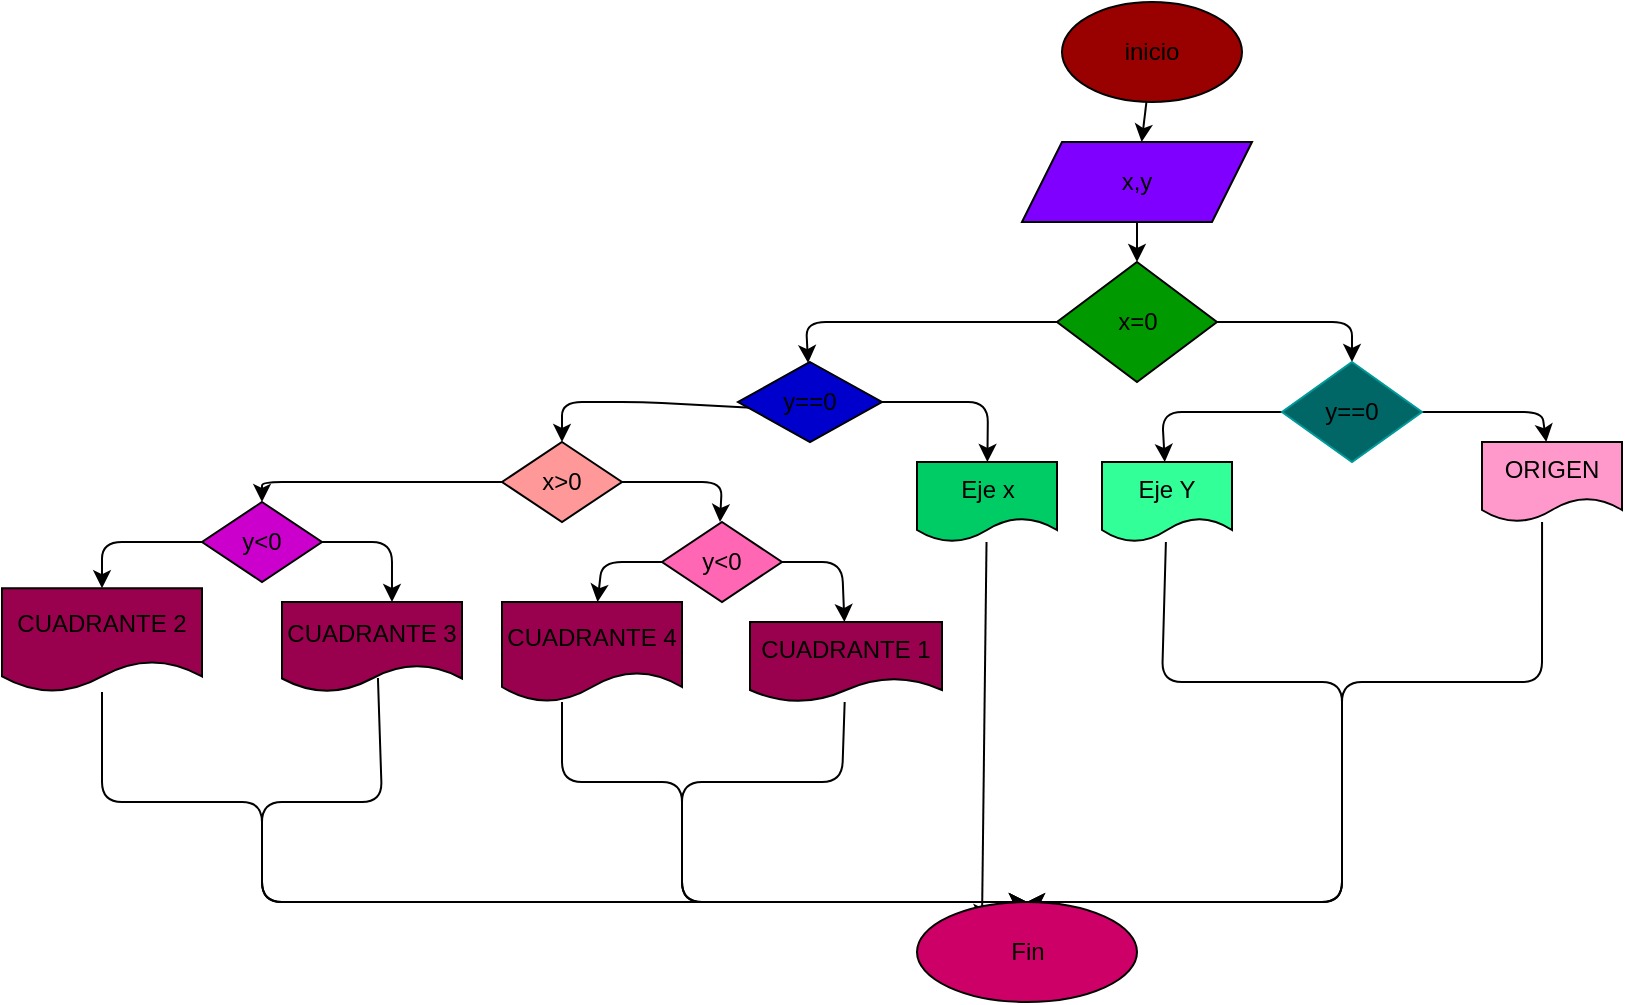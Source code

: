 <mxfile>
    <diagram id="trykK6-aTDojMnHk8WlW" name="Page-1">
        <mxGraphModel dx="1729" dy="1582" grid="1" gridSize="10" guides="1" tooltips="1" connect="1" arrows="1" fold="1" page="1" pageScale="1" pageWidth="827" pageHeight="1169" math="0" shadow="0">
            <root>
                <mxCell id="0"/>
                <mxCell id="1" parent="0"/>
                <mxCell id="4" value="" style="edgeStyle=none;html=1;" edge="1" parent="1" source="2" target="3">
                    <mxGeometry relative="1" as="geometry"/>
                </mxCell>
                <mxCell id="2" value="inicio" style="ellipse;whiteSpace=wrap;html=1;fillColor=#990000;" vertex="1" parent="1">
                    <mxGeometry x="500" y="-20" width="90" height="50" as="geometry"/>
                </mxCell>
                <mxCell id="6" value="" style="edgeStyle=none;html=1;" edge="1" parent="1" source="3" target="5">
                    <mxGeometry relative="1" as="geometry"/>
                </mxCell>
                <mxCell id="3" value="x,y" style="shape=parallelogram;perimeter=parallelogramPerimeter;whiteSpace=wrap;html=1;fixedSize=1;fillColor=#7F00FF;" vertex="1" parent="1">
                    <mxGeometry x="480" y="50" width="115" height="40" as="geometry"/>
                </mxCell>
                <mxCell id="15" value="" style="edgeStyle=none;html=1;" edge="1" parent="1" source="5" target="14">
                    <mxGeometry relative="1" as="geometry">
                        <Array as="points">
                            <mxPoint x="645" y="140"/>
                        </Array>
                    </mxGeometry>
                </mxCell>
                <mxCell id="27" value="" style="edgeStyle=none;html=1;" edge="1" parent="1" source="5" target="26">
                    <mxGeometry relative="1" as="geometry">
                        <Array as="points">
                            <mxPoint x="372" y="140"/>
                        </Array>
                    </mxGeometry>
                </mxCell>
                <mxCell id="5" value="x=0" style="rhombus;whiteSpace=wrap;html=1;fillColor=#009900;" vertex="1" parent="1">
                    <mxGeometry x="497.5" y="110" width="80" height="60" as="geometry"/>
                </mxCell>
                <mxCell id="21" value="" style="edgeStyle=none;html=1;" edge="1" parent="1" source="14" target="20">
                    <mxGeometry relative="1" as="geometry">
                        <Array as="points">
                            <mxPoint x="550" y="185"/>
                        </Array>
                    </mxGeometry>
                </mxCell>
                <mxCell id="23" value="" style="edgeStyle=none;html=1;" edge="1" parent="1" source="14" target="22">
                    <mxGeometry relative="1" as="geometry">
                        <Array as="points">
                            <mxPoint x="740" y="185"/>
                        </Array>
                    </mxGeometry>
                </mxCell>
                <mxCell id="14" value="y==0" style="rhombus;whiteSpace=wrap;html=1;strokeColor=#009999;fillColor=#006666;" vertex="1" parent="1">
                    <mxGeometry x="610" y="160" width="70" height="50" as="geometry"/>
                </mxCell>
                <mxCell id="53" style="edgeStyle=none;html=1;entryX=0.5;entryY=0;entryDx=0;entryDy=0;" edge="1" parent="1" source="20" target="52">
                    <mxGeometry relative="1" as="geometry">
                        <mxPoint x="350" y="420" as="targetPoint"/>
                        <Array as="points">
                            <mxPoint x="550" y="320"/>
                            <mxPoint x="640" y="320"/>
                            <mxPoint x="640" y="430"/>
                            <mxPoint x="510" y="430"/>
                        </Array>
                    </mxGeometry>
                </mxCell>
                <mxCell id="20" value="Eje Y" style="shape=document;whiteSpace=wrap;html=1;boundedLbl=1;fillColor=#33FF99;" vertex="1" parent="1">
                    <mxGeometry x="520" y="210" width="65" height="40" as="geometry"/>
                </mxCell>
                <mxCell id="54" style="edgeStyle=none;html=1;entryX=0.5;entryY=0;entryDx=0;entryDy=0;exitX=0.429;exitY=1;exitDx=0;exitDy=0;exitPerimeter=0;" edge="1" parent="1" source="22" target="52">
                    <mxGeometry relative="1" as="geometry">
                        <Array as="points">
                            <mxPoint x="740" y="320"/>
                            <mxPoint x="640" y="320"/>
                            <mxPoint x="640" y="430"/>
                            <mxPoint x="510" y="430"/>
                        </Array>
                    </mxGeometry>
                </mxCell>
                <mxCell id="22" value="ORIGEN" style="shape=document;whiteSpace=wrap;html=1;boundedLbl=1;fillColor=#FF99CC;" vertex="1" parent="1">
                    <mxGeometry x="710" y="200" width="70" height="40" as="geometry"/>
                </mxCell>
                <mxCell id="29" value="" style="edgeStyle=none;html=1;exitX=0.125;exitY=0.575;exitDx=0;exitDy=0;exitPerimeter=0;" edge="1" parent="1" source="26">
                    <mxGeometry relative="1" as="geometry">
                        <mxPoint x="250" y="200" as="targetPoint"/>
                        <Array as="points">
                            <mxPoint x="290" y="180"/>
                            <mxPoint x="250" y="180"/>
                        </Array>
                    </mxGeometry>
                </mxCell>
                <mxCell id="35" value="" style="edgeStyle=none;html=1;" edge="1" parent="1" source="26" target="34">
                    <mxGeometry relative="1" as="geometry">
                        <Array as="points">
                            <mxPoint x="463" y="180"/>
                        </Array>
                    </mxGeometry>
                </mxCell>
                <mxCell id="26" value="y==0" style="rhombus;whiteSpace=wrap;html=1;fillColor=#0000CC;" vertex="1" parent="1">
                    <mxGeometry x="338" y="160" width="72" height="40" as="geometry"/>
                </mxCell>
                <mxCell id="32" value="" style="edgeStyle=none;html=1;startArrow=none;exitX=1;exitY=0.5;exitDx=0;exitDy=0;" edge="1" parent="1" source="36">
                    <mxGeometry relative="1" as="geometry">
                        <mxPoint x="313.333" y="223.333" as="sourcePoint"/>
                        <mxPoint x="329" y="240" as="targetPoint"/>
                        <Array as="points">
                            <mxPoint x="330" y="220"/>
                        </Array>
                    </mxGeometry>
                </mxCell>
                <mxCell id="55" value="" style="edgeStyle=none;html=1;" edge="1" parent="1" source="34">
                    <mxGeometry relative="1" as="geometry">
                        <mxPoint x="460" y="440" as="targetPoint"/>
                    </mxGeometry>
                </mxCell>
                <mxCell id="34" value="Eje x" style="shape=document;whiteSpace=wrap;html=1;boundedLbl=1;fillColor=#00CC66;" vertex="1" parent="1">
                    <mxGeometry x="427.5" y="210" width="70" height="40" as="geometry"/>
                </mxCell>
                <mxCell id="46" value="" style="edgeStyle=none;html=1;" edge="1" parent="1" source="36" target="45">
                    <mxGeometry relative="1" as="geometry">
                        <Array as="points">
                            <mxPoint x="100" y="220"/>
                        </Array>
                    </mxGeometry>
                </mxCell>
                <mxCell id="36" value="x&amp;gt;0" style="rhombus;whiteSpace=wrap;html=1;fillColor=#FF9999;" vertex="1" parent="1">
                    <mxGeometry x="220" y="200" width="60" height="40" as="geometry"/>
                </mxCell>
                <mxCell id="39" value="" style="edgeStyle=none;html=1;" edge="1" parent="1" source="37" target="38">
                    <mxGeometry relative="1" as="geometry">
                        <Array as="points">
                            <mxPoint x="390" y="260"/>
                        </Array>
                    </mxGeometry>
                </mxCell>
                <mxCell id="42" value="" style="edgeStyle=none;html=1;" edge="1" parent="1" source="37" target="41">
                    <mxGeometry relative="1" as="geometry">
                        <Array as="points">
                            <mxPoint x="270" y="260"/>
                        </Array>
                    </mxGeometry>
                </mxCell>
                <mxCell id="37" value="y&amp;lt;0" style="rhombus;whiteSpace=wrap;html=1;fillColor=#FF66B3;" vertex="1" parent="1">
                    <mxGeometry x="300" y="240" width="60" height="40" as="geometry"/>
                </mxCell>
                <mxCell id="66" value="" style="edgeStyle=none;html=1;entryX=0.5;entryY=0;entryDx=0;entryDy=0;" edge="1" parent="1" source="38" target="52">
                    <mxGeometry relative="1" as="geometry">
                        <mxPoint x="310" y="480" as="targetPoint"/>
                        <Array as="points">
                            <mxPoint x="390" y="370"/>
                            <mxPoint x="310" y="370"/>
                            <mxPoint x="310" y="430"/>
                        </Array>
                    </mxGeometry>
                </mxCell>
                <mxCell id="38" value="CUADRANTE 1" style="shape=document;whiteSpace=wrap;html=1;boundedLbl=1;fillColor=#99004D;" vertex="1" parent="1">
                    <mxGeometry x="344" y="290" width="96" height="40" as="geometry"/>
                </mxCell>
                <mxCell id="65" value="" style="edgeStyle=none;html=1;entryX=0.5;entryY=0;entryDx=0;entryDy=0;" edge="1" parent="1" target="52">
                    <mxGeometry relative="1" as="geometry">
                        <mxPoint x="250" y="330" as="sourcePoint"/>
                        <mxPoint x="320" y="490" as="targetPoint"/>
                        <Array as="points">
                            <mxPoint x="250" y="370"/>
                            <mxPoint x="310" y="370"/>
                            <mxPoint x="310" y="430"/>
                        </Array>
                    </mxGeometry>
                </mxCell>
                <mxCell id="41" value="CUADRANTE 4" style="shape=document;whiteSpace=wrap;html=1;boundedLbl=1;fillColor=#99004D;" vertex="1" parent="1">
                    <mxGeometry x="220" y="280" width="90" height="50" as="geometry"/>
                </mxCell>
                <mxCell id="49" value="" style="edgeStyle=none;html=1;entryX=0.611;entryY=0;entryDx=0;entryDy=0;entryPerimeter=0;" edge="1" parent="1" source="45" target="48">
                    <mxGeometry relative="1" as="geometry">
                        <Array as="points">
                            <mxPoint x="165" y="250"/>
                        </Array>
                    </mxGeometry>
                </mxCell>
                <mxCell id="51" value="" style="edgeStyle=none;html=1;" edge="1" parent="1" source="45" target="50">
                    <mxGeometry relative="1" as="geometry">
                        <Array as="points">
                            <mxPoint x="20" y="250"/>
                        </Array>
                    </mxGeometry>
                </mxCell>
                <mxCell id="45" value="y&amp;lt;0" style="rhombus;whiteSpace=wrap;html=1;fillColor=#CC00CC;" vertex="1" parent="1">
                    <mxGeometry x="70" y="230" width="60" height="40" as="geometry"/>
                </mxCell>
                <mxCell id="63" value="" style="edgeStyle=none;html=1;entryX=0.5;entryY=0;entryDx=0;entryDy=0;exitX=0.533;exitY=0.844;exitDx=0;exitDy=0;exitPerimeter=0;" edge="1" parent="1" source="48" target="52">
                    <mxGeometry relative="1" as="geometry">
                        <mxPoint x="100" y="460" as="targetPoint"/>
                        <Array as="points">
                            <mxPoint x="160" y="380"/>
                            <mxPoint x="100" y="380"/>
                            <mxPoint x="100" y="430"/>
                        </Array>
                    </mxGeometry>
                </mxCell>
                <mxCell id="48" value="CUADRANTE 3" style="shape=document;whiteSpace=wrap;html=1;boundedLbl=1;fillColor=#99004D;" vertex="1" parent="1">
                    <mxGeometry x="110" y="280" width="90" height="45" as="geometry"/>
                </mxCell>
                <mxCell id="61" value="" style="edgeStyle=none;html=1;entryX=0.5;entryY=0;entryDx=0;entryDy=0;" edge="1" parent="1" source="50" target="52">
                    <mxGeometry relative="1" as="geometry">
                        <mxPoint x="100" y="490" as="targetPoint"/>
                        <Array as="points">
                            <mxPoint x="20" y="380"/>
                            <mxPoint x="100" y="380"/>
                            <mxPoint x="100" y="430"/>
                        </Array>
                    </mxGeometry>
                </mxCell>
                <mxCell id="50" value="CUADRANTE 2" style="shape=document;whiteSpace=wrap;html=1;boundedLbl=1;fillColor=#99004D;" vertex="1" parent="1">
                    <mxGeometry x="-30" y="273.12" width="100" height="51.88" as="geometry"/>
                </mxCell>
                <mxCell id="52" value="Fin" style="ellipse;whiteSpace=wrap;html=1;fillColor=#CC0066;" vertex="1" parent="1">
                    <mxGeometry x="427.5" y="430" width="110" height="50" as="geometry"/>
                </mxCell>
            </root>
        </mxGraphModel>
    </diagram>
</mxfile>